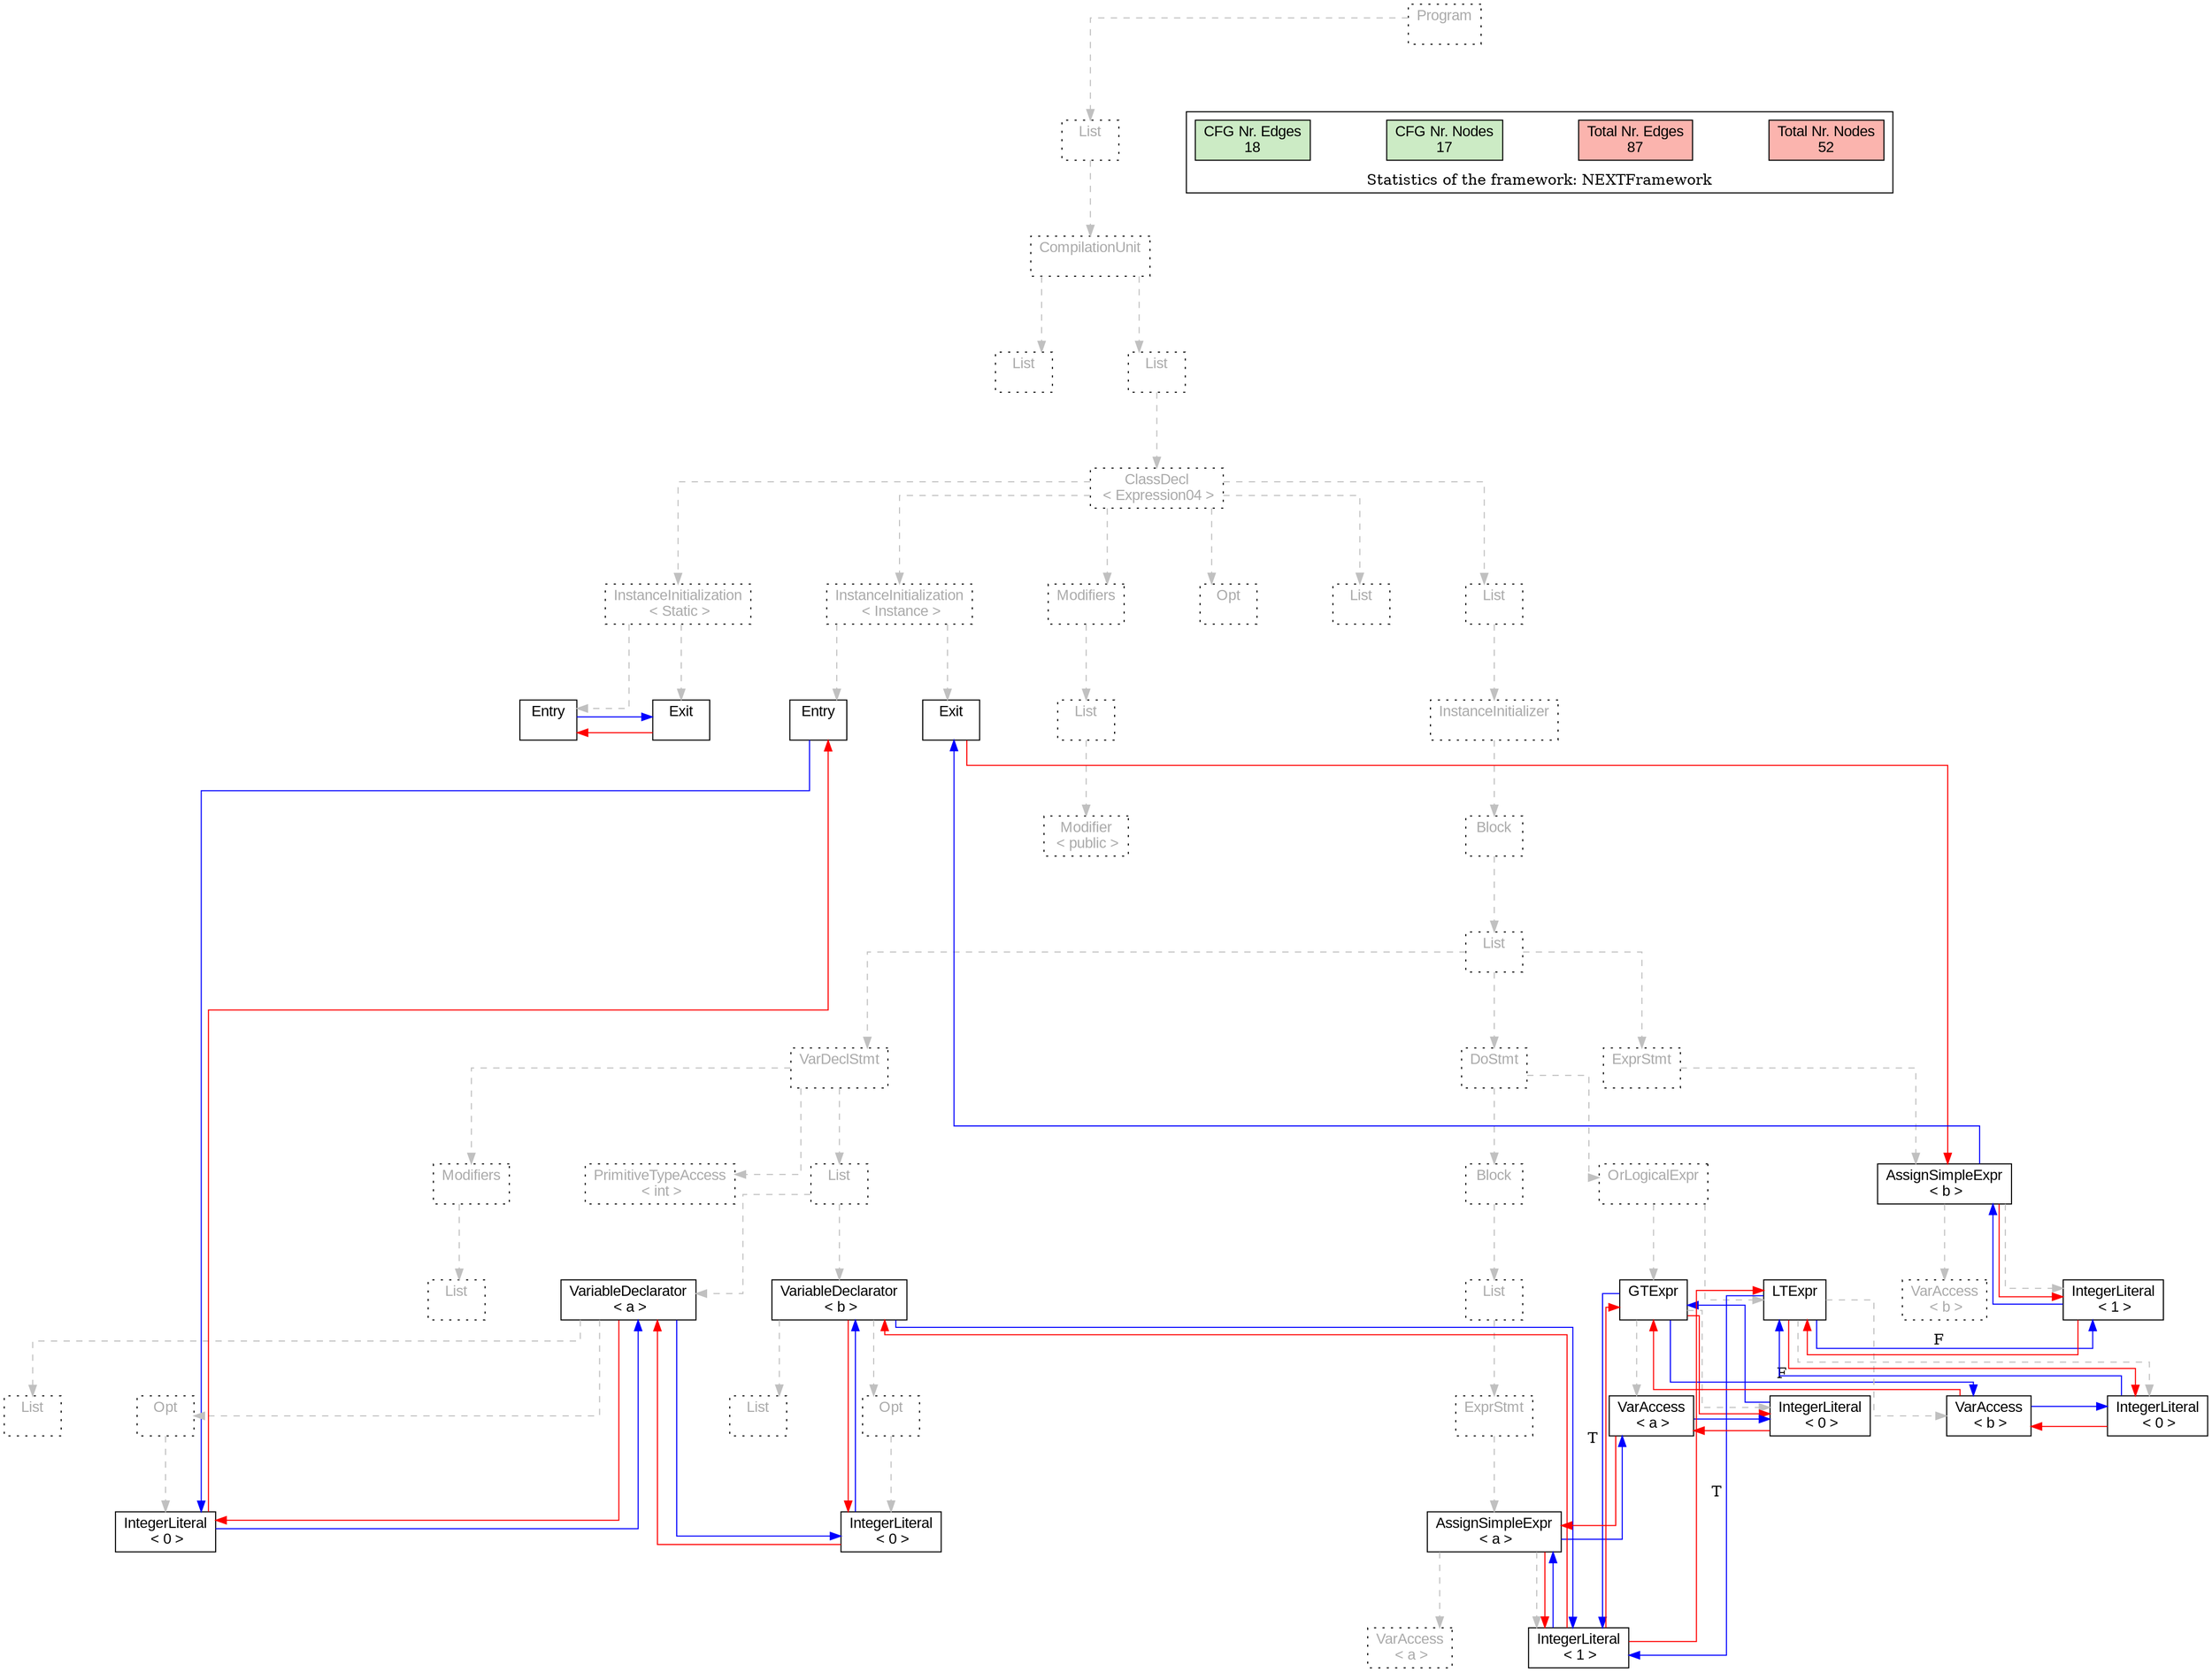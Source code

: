 digraph G {
graph [splines=ortho, nodesep="1", ranksep="1"]
node [shape=rect, fontname=Arial];
{ rank = same; "Program[0]"}
{ rank = same; "List[1]"}
{ rank = same; "CompilationUnit[2]"}
{ rank = same; "List[3]"; "List[4]"}
{ rank = same; "ClassDecl[5]"}
{ rank = same; "Modifiers[22]"; "Opt[25]"; "List[26]"; "List[27]"; "InstanceInitialization[6]"; "InstanceInitialization[14]"}
{ rank = same; "List[23]"; "InstanceInitializer[28]"; "Entry[7]"; "Exit[8]"; "Entry[15]"; "Exit[16]"}
{ rank = same; "Modifier[24]"; "Block[29]"}
{ rank = same; "List[30]"}
{ rank = same; "VarDeclStmt[31]"; "DoStmt[44]"; "ExprStmt[58]"}
{ rank = same; "Modifiers[32]"; "PrimitiveTypeAccess[34]"; "List[35]"; "Block[45]"; "OrLogicalExpr[51]"; "AssignSimpleExpr[59]"}
{ rank = same; "List[33]"; "VariableDeclarator[36]"; "VariableDeclarator[40]"; "List[46]"; "GTExpr[52]"; "LTExpr[55]"; "VarAccess[60]"; "IntegerLiteral[61]"}
{ rank = same; "List[37]"; "Opt[38]"; "List[41]"; "Opt[42]"; "ExprStmt[47]"; "VarAccess[53]"; "IntegerLiteral[54]"; "VarAccess[56]"; "IntegerLiteral[57]"}
{ rank = same; "IntegerLiteral[39]"; "IntegerLiteral[43]"; "AssignSimpleExpr[48]"}
{ rank = same; "VarAccess[49]"; "IntegerLiteral[50]"}
"Program[0]" [label="Program\n ", style= dotted   fillcolor="#eeeeee" fontcolor="#aaaaaa"  ]
"List[1]" [label="List\n ", style= dotted   fillcolor="#eeeeee" fontcolor="#aaaaaa"  ]
"CompilationUnit[2]" [label="CompilationUnit\n ", style= dotted   fillcolor="#eeeeee" fontcolor="#aaaaaa"  ]
"List[3]" [label="List\n ", style= dotted   fillcolor="#eeeeee" fontcolor="#aaaaaa"  ]
"List[4]" [label="List\n ", style= dotted   fillcolor="#eeeeee" fontcolor="#aaaaaa"  ]
"ClassDecl[5]" [label="ClassDecl\n < Expression04 >", style= dotted   fillcolor="#eeeeee" fontcolor="#aaaaaa"  ]
"Modifiers[22]" [label="Modifiers\n ", style= dotted   fillcolor="#eeeeee" fontcolor="#aaaaaa"  ]
"List[23]" [label="List\n ", style= dotted   fillcolor="#eeeeee" fontcolor="#aaaaaa"  ]
"Modifier[24]" [label="Modifier\n < public >", style= dotted   fillcolor="#eeeeee" fontcolor="#aaaaaa"  ]
"Opt[25]" [label="Opt\n ", style= dotted   fillcolor="#eeeeee" fontcolor="#aaaaaa"  ]
"List[26]" [label="List\n ", style= dotted   fillcolor="#eeeeee" fontcolor="#aaaaaa"  ]
"List[27]" [label="List\n ", style= dotted   fillcolor="#eeeeee" fontcolor="#aaaaaa"  ]
"InstanceInitializer[28]" [label="InstanceInitializer\n ", style= dotted   fillcolor="#eeeeee" fontcolor="#aaaaaa"  ]
"Block[29]" [label="Block\n ", style= dotted   fillcolor="#eeeeee" fontcolor="#aaaaaa"  ]
"List[30]" [label="List\n ", style= dotted   fillcolor="#eeeeee" fontcolor="#aaaaaa"  ]
"VarDeclStmt[31]" [label="VarDeclStmt\n ", style= dotted   fillcolor="#eeeeee" fontcolor="#aaaaaa"  ]
"Modifiers[32]" [label="Modifiers\n ", style= dotted   fillcolor="#eeeeee" fontcolor="#aaaaaa"  ]
"List[33]" [label="List\n ", style= dotted   fillcolor="#eeeeee" fontcolor="#aaaaaa"  ]
"PrimitiveTypeAccess[34]" [label="PrimitiveTypeAccess\n < int >", style= dotted   fillcolor="#eeeeee" fontcolor="#aaaaaa"  ]
"List[35]" [label="List\n ", style= dotted   fillcolor="#eeeeee" fontcolor="#aaaaaa"  ]
"VariableDeclarator[36]" [label="VariableDeclarator\n < a >", fillcolor=white   style=filled  ]
"List[37]" [label="List\n ", style= dotted   fillcolor="#eeeeee" fontcolor="#aaaaaa"  ]
"Opt[38]" [label="Opt\n ", style= dotted   fillcolor="#eeeeee" fontcolor="#aaaaaa"  ]
"IntegerLiteral[39]" [label="IntegerLiteral\n < 0 >", fillcolor=white   style=filled  ]
"VariableDeclarator[40]" [label="VariableDeclarator\n < b >", fillcolor=white   style=filled  ]
"List[41]" [label="List\n ", style= dotted   fillcolor="#eeeeee" fontcolor="#aaaaaa"  ]
"Opt[42]" [label="Opt\n ", style= dotted   fillcolor="#eeeeee" fontcolor="#aaaaaa"  ]
"IntegerLiteral[43]" [label="IntegerLiteral\n < 0 >", fillcolor=white   style=filled  ]
"DoStmt[44]" [label="DoStmt\n ", style= dotted   fillcolor="#eeeeee" fontcolor="#aaaaaa"  ]
"Block[45]" [label="Block\n ", style= dotted   fillcolor="#eeeeee" fontcolor="#aaaaaa"  ]
"List[46]" [label="List\n ", style= dotted   fillcolor="#eeeeee" fontcolor="#aaaaaa"  ]
"ExprStmt[47]" [label="ExprStmt\n ", style= dotted   fillcolor="#eeeeee" fontcolor="#aaaaaa"  ]
"AssignSimpleExpr[48]" [label="AssignSimpleExpr\n < a >", fillcolor=white   style=filled  ]
"VarAccess[49]" [label="VarAccess\n < a >", style= dotted   fillcolor="#eeeeee" fontcolor="#aaaaaa"  ]
"IntegerLiteral[50]" [label="IntegerLiteral\n < 1 >", fillcolor=white   style=filled  ]
"OrLogicalExpr[51]" [label="OrLogicalExpr\n ", style= dotted   fillcolor="#eeeeee" fontcolor="#aaaaaa"  ]
"GTExpr[52]" [label="GTExpr\n ", fillcolor=white   style=filled  ]
"VarAccess[53]" [label="VarAccess\n < a >", fillcolor=white   style=filled  ]
"IntegerLiteral[54]" [label="IntegerLiteral\n < 0 >", fillcolor=white   style=filled  ]
"LTExpr[55]" [label="LTExpr\n ", fillcolor=white   style=filled  ]
"VarAccess[56]" [label="VarAccess\n < b >", fillcolor=white   style=filled  ]
"IntegerLiteral[57]" [label="IntegerLiteral\n < 0 >", fillcolor=white   style=filled  ]
"ExprStmt[58]" [label="ExprStmt\n ", style= dotted   fillcolor="#eeeeee" fontcolor="#aaaaaa"  ]
"AssignSimpleExpr[59]" [label="AssignSimpleExpr\n < b >", fillcolor=white   style=filled  ]
"VarAccess[60]" [label="VarAccess\n < b >", style= dotted   fillcolor="#eeeeee" fontcolor="#aaaaaa"  ]
"IntegerLiteral[61]" [label="IntegerLiteral\n < 1 >", fillcolor=white   style=filled  ]
"InstanceInitialization[6]" [label="InstanceInitialization\n < Instance >", style= dotted   fillcolor="#eeeeee" fontcolor="#aaaaaa"  ]
"Entry[7]" [label="Entry\n ", fillcolor=white   style=filled  ]
"Exit[8]" [label="Exit\n ", fillcolor=white   style=filled  ]
"InstanceInitialization[14]" [label="InstanceInitialization\n < Static >", style= dotted   fillcolor="#eeeeee" fontcolor="#aaaaaa"  ]
"Entry[15]" [label="Entry\n ", fillcolor=white   style=filled  ]
"Exit[16]" [label="Exit\n ", fillcolor=white   style=filled  ]
"CompilationUnit[2]" -> "List[3]" [style=dashed, color=gray]
"List[23]" -> "Modifier[24]" [style=dashed, color=gray]
"Modifiers[22]" -> "List[23]" [style=dashed, color=gray]
"ClassDecl[5]" -> "Modifiers[22]" [style=dashed, color=gray]
"ClassDecl[5]" -> "Opt[25]" [style=dashed, color=gray]
"ClassDecl[5]" -> "List[26]" [style=dashed, color=gray]
"Modifiers[32]" -> "List[33]" [style=dashed, color=gray]
"VarDeclStmt[31]" -> "Modifiers[32]" [style=dashed, color=gray]
"VarDeclStmt[31]" -> "PrimitiveTypeAccess[34]" [style=dashed, color=gray]
"VariableDeclarator[36]" -> "List[37]" [style=dashed, color=gray]
"Opt[38]" -> "IntegerLiteral[39]" [style=dashed, color=gray]
"VariableDeclarator[36]" -> "Opt[38]" [style=dashed, color=gray]
"List[35]" -> "VariableDeclarator[36]" [style=dashed, color=gray]
"VariableDeclarator[40]" -> "List[41]" [style=dashed, color=gray]
"Opt[42]" -> "IntegerLiteral[43]" [style=dashed, color=gray]
"VariableDeclarator[40]" -> "Opt[42]" [style=dashed, color=gray]
"List[35]" -> "VariableDeclarator[40]" [style=dashed, color=gray]
"VarDeclStmt[31]" -> "List[35]" [style=dashed, color=gray]
"List[30]" -> "VarDeclStmt[31]" [style=dashed, color=gray]
"AssignSimpleExpr[48]" -> "VarAccess[49]" [style=dashed, color=gray]
"AssignSimpleExpr[48]" -> "IntegerLiteral[50]" [style=dashed, color=gray]
"ExprStmt[47]" -> "AssignSimpleExpr[48]" [style=dashed, color=gray]
"List[46]" -> "ExprStmt[47]" [style=dashed, color=gray]
"Block[45]" -> "List[46]" [style=dashed, color=gray]
"DoStmt[44]" -> "Block[45]" [style=dashed, color=gray]
"GTExpr[52]" -> "VarAccess[53]" [style=dashed, color=gray]
"GTExpr[52]" -> "IntegerLiteral[54]" [style=dashed, color=gray]
"OrLogicalExpr[51]" -> "GTExpr[52]" [style=dashed, color=gray]
"LTExpr[55]" -> "VarAccess[56]" [style=dashed, color=gray]
"LTExpr[55]" -> "IntegerLiteral[57]" [style=dashed, color=gray]
"OrLogicalExpr[51]" -> "LTExpr[55]" [style=dashed, color=gray]
"DoStmt[44]" -> "OrLogicalExpr[51]" [style=dashed, color=gray]
"List[30]" -> "DoStmt[44]" [style=dashed, color=gray]
"AssignSimpleExpr[59]" -> "VarAccess[60]" [style=dashed, color=gray]
"AssignSimpleExpr[59]" -> "IntegerLiteral[61]" [style=dashed, color=gray]
"ExprStmt[58]" -> "AssignSimpleExpr[59]" [style=dashed, color=gray]
"List[30]" -> "ExprStmt[58]" [style=dashed, color=gray]
"Block[29]" -> "List[30]" [style=dashed, color=gray]
"InstanceInitializer[28]" -> "Block[29]" [style=dashed, color=gray]
"List[27]" -> "InstanceInitializer[28]" [style=dashed, color=gray]
"ClassDecl[5]" -> "List[27]" [style=dashed, color=gray]
"InstanceInitialization[6]" -> "Entry[7]" [style=dashed, color=gray]
"InstanceInitialization[6]" -> "Exit[8]" [style=dashed, color=gray]
"InstanceInitialization[14]" -> "Entry[15]" [style=dashed, color=gray]
"InstanceInitialization[14]" -> "Exit[16]" [style=dashed, color=gray]
"ClassDecl[5]" -> "InstanceInitialization[6]" [style=dashed, color=gray]
"ClassDecl[5]" -> "InstanceInitialization[14]" [style=dashed, color=gray]
"List[4]" -> "ClassDecl[5]" [style=dashed, color=gray]
"CompilationUnit[2]" -> "List[4]" [style=dashed, color=gray]
"List[1]" -> "CompilationUnit[2]" [style=dashed, color=gray]
"Program[0]" -> "List[1]" [style=dashed, color=gray]
"Exit[16]" -> "Entry[15]" [color=red, constraint=false]
"Entry[15]" -> "Exit[16]" [color=blue, constraint=false, xlabel=" "] 
"Exit[8]" -> "AssignSimpleExpr[59]" [color=red, constraint=false]
"AssignSimpleExpr[59]" -> "Exit[8]" [color=blue, constraint=false, xlabel=" "] 
"AssignSimpleExpr[59]" -> "IntegerLiteral[61]" [color=red, constraint=false]
"IntegerLiteral[61]" -> "AssignSimpleExpr[59]" [color=blue, constraint=false, xlabel=" "] 
"IntegerLiteral[61]" -> "LTExpr[55]" [color=red, constraint=false]
"LTExpr[55]" -> "IntegerLiteral[50]" [color=blue, constraint=false, xlabel="T "] 
"LTExpr[55]" -> "IntegerLiteral[61]" [color=blue, constraint=false, xlabel="F "] 
"LTExpr[55]" -> "IntegerLiteral[57]" [color=red, constraint=false]
"IntegerLiteral[57]" -> "LTExpr[55]" [color=blue, constraint=false, xlabel=" "] 
"IntegerLiteral[57]" -> "VarAccess[56]" [color=red, constraint=false]
"VarAccess[56]" -> "IntegerLiteral[57]" [color=blue, constraint=false, xlabel=" "] 
"VarAccess[56]" -> "GTExpr[52]" [color=red, constraint=false]
"GTExpr[52]" -> "IntegerLiteral[50]" [color=blue, constraint=false, xlabel="T "] 
"GTExpr[52]" -> "VarAccess[56]" [color=blue, constraint=false, xlabel="F "] 
"GTExpr[52]" -> "IntegerLiteral[54]" [color=red, constraint=false]
"IntegerLiteral[54]" -> "GTExpr[52]" [color=blue, constraint=false, xlabel=" "] 
"IntegerLiteral[54]" -> "VarAccess[53]" [color=red, constraint=false]
"VarAccess[53]" -> "IntegerLiteral[54]" [color=blue, constraint=false, xlabel=" "] 
"VarAccess[53]" -> "AssignSimpleExpr[48]" [color=red, constraint=false]
"AssignSimpleExpr[48]" -> "VarAccess[53]" [color=blue, constraint=false, xlabel=" "] 
"AssignSimpleExpr[48]" -> "IntegerLiteral[50]" [color=red, constraint=false]
"IntegerLiteral[50]" -> "AssignSimpleExpr[48]" [color=blue, constraint=false, xlabel=" "] 
"IntegerLiteral[50]" -> "VariableDeclarator[40]" [color=red, constraint=false]
"IntegerLiteral[50]" -> "GTExpr[52]" [color=red, constraint=false]
"IntegerLiteral[50]" -> "LTExpr[55]" [color=red, constraint=false]
"VariableDeclarator[40]" -> "IntegerLiteral[50]" [color=blue, constraint=false, xlabel=" "] 
"VariableDeclarator[40]" -> "IntegerLiteral[43]" [color=red, constraint=false]
"IntegerLiteral[43]" -> "VariableDeclarator[40]" [color=blue, constraint=false, xlabel=" "] 
"IntegerLiteral[43]" -> "VariableDeclarator[36]" [color=red, constraint=false]
"VariableDeclarator[36]" -> "IntegerLiteral[43]" [color=blue, constraint=false, xlabel=" "] 
"VariableDeclarator[36]" -> "IntegerLiteral[39]" [color=red, constraint=false]
"IntegerLiteral[39]" -> "VariableDeclarator[36]" [color=blue, constraint=false, xlabel=" "] 
"IntegerLiteral[39]" -> "Entry[7]" [color=red, constraint=false]
"Entry[7]" -> "IntegerLiteral[39]" [color=blue, constraint=false, xlabel=" "] 
"List[3]" -> "List[4]" [style=invis]
"InstanceInitialization[14]" -> "InstanceInitialization[6]" -> "Modifiers[22]" -> "Opt[25]" -> "List[26]" -> "List[27]" [style=invis]
"VarDeclStmt[31]" -> "DoStmt[44]" -> "ExprStmt[58]" [style=invis]
"Modifiers[32]" -> "PrimitiveTypeAccess[34]" -> "List[35]" [style=invis]
"VariableDeclarator[36]" -> "VariableDeclarator[40]" [style=invis]
"List[37]" -> "Opt[38]" [style=invis]
"List[41]" -> "Opt[42]" [style=invis]
"Block[45]" -> "OrLogicalExpr[51]" [style=invis]
"VarAccess[49]" -> "IntegerLiteral[50]" [style=invis]
"GTExpr[52]" -> "LTExpr[55]" [style=invis]
"VarAccess[53]" -> "IntegerLiteral[54]" [style=invis]
"VarAccess[56]" -> "IntegerLiteral[57]" [style=invis]
"VarAccess[60]" -> "IntegerLiteral[61]" [style=invis]
"Entry[7]" -> "Exit[8]" [style=invis]
"Entry[15]" -> "Exit[16]" [style=invis]

subgraph cluster_legend {
{node [style=filled, fillcolor=1, colorscheme="pastel13"]
Nodes [label="Total Nr. Nodes
52", fillcolor=1]
Edges [label="Total Nr. Edges
87", fillcolor=1]
NodesCFG [label="CFG Nr. Nodes
17", fillcolor=3]
EdgesCFG [label="CFG Nr. Edges
18", fillcolor=3]
Nodes-> "Program[0]" -> NodesCFG  [style="invis"]
Edges -> "Program[0]" ->EdgesCFG [style="invis"]}
label = "Statistics of the framework: NEXTFramework"
style="solid"
ranksep=0.05
nodesep=0.01
labelloc = b
len=2
}}